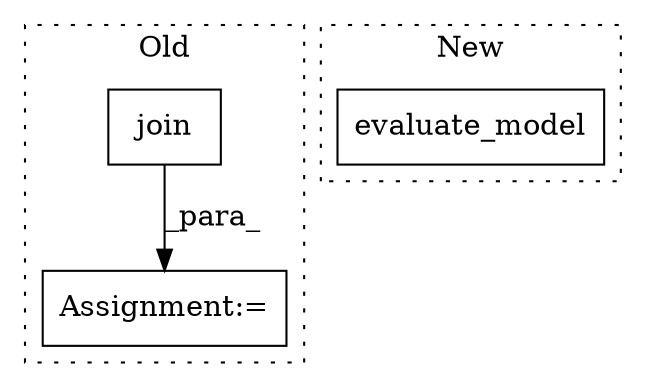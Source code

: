 digraph G {
subgraph cluster0 {
1 [label="join" a="32" s="1280,1314" l="5,1" shape="box"];
3 [label="Assignment:=" a="7" s="1262" l="1" shape="box"];
label = "Old";
style="dotted";
}
subgraph cluster1 {
2 [label="evaluate_model" a="32" s="4994,5013" l="15,1" shape="box"];
label = "New";
style="dotted";
}
1 -> 3 [label="_para_"];
}